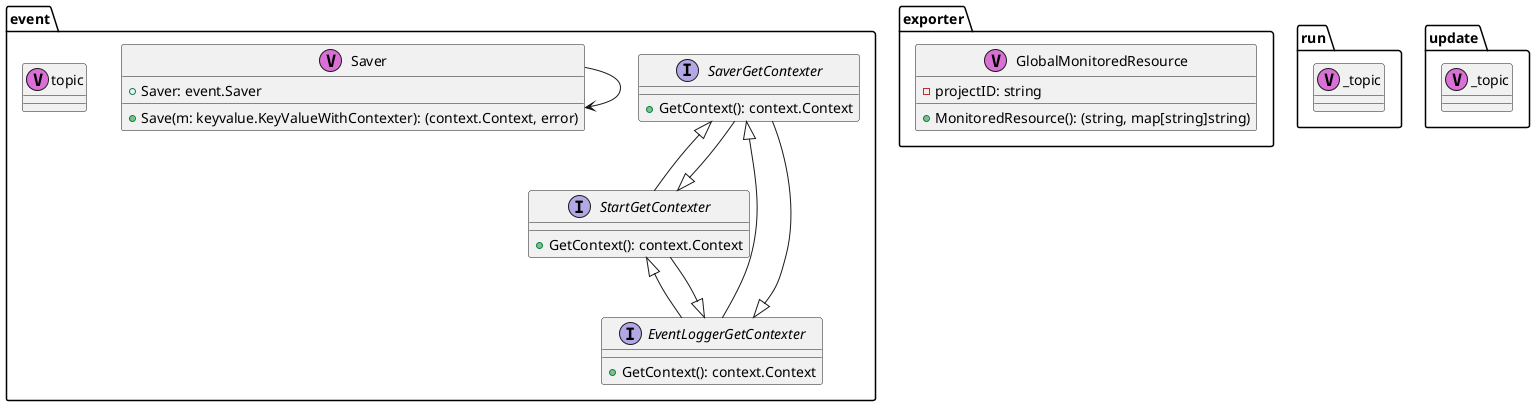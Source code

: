 @startuml

package "event" {
	interface "EventLoggerGetContexter" as event.EventLoggerGetContexter {
		+GetContext(): context.Context
	}
}



package "event" {
	class "Saver" as event.Saver <<V,Orchid>> {
		+Saver: event.Saver
		+Save(m: keyvalue.KeyValueWithContexter): (context.Context, error)
	}
}

	event.Saver --> event.Saver


package "event" {
	interface "SaverGetContexter" as event.SaverGetContexter {
		+GetContext(): context.Context
	}
}



package "event" {
	interface "StartGetContexter" as event.StartGetContexter {
		+GetContext(): context.Context
	}
}



package "event" {
	class "topic" as event.topic <<V,Orchid>>
}



package "exporter" {
	class "GlobalMonitoredResource" as exporter.GlobalMonitoredResource <<V,Orchid>> {
		-projectID: string
		+MonitoredResource(): (string, map[string]string)
	}
}



package "run" {
	class "_topic" as run._topic <<V,Orchid>>
}



package "update" {
	class "_topic" as update._topic <<V,Orchid>>
}



	event.EventLoggerGetContexter -up-|> event.SaverGetContexter
	event.EventLoggerGetContexter -up-|> event.StartGetContexter
	event.SaverGetContexter -up-|> event.EventLoggerGetContexter
	event.SaverGetContexter -up-|> event.StartGetContexter
	event.StartGetContexter -up-|> event.EventLoggerGetContexter
	event.StartGetContexter -up-|> event.SaverGetContexter


@enduml
